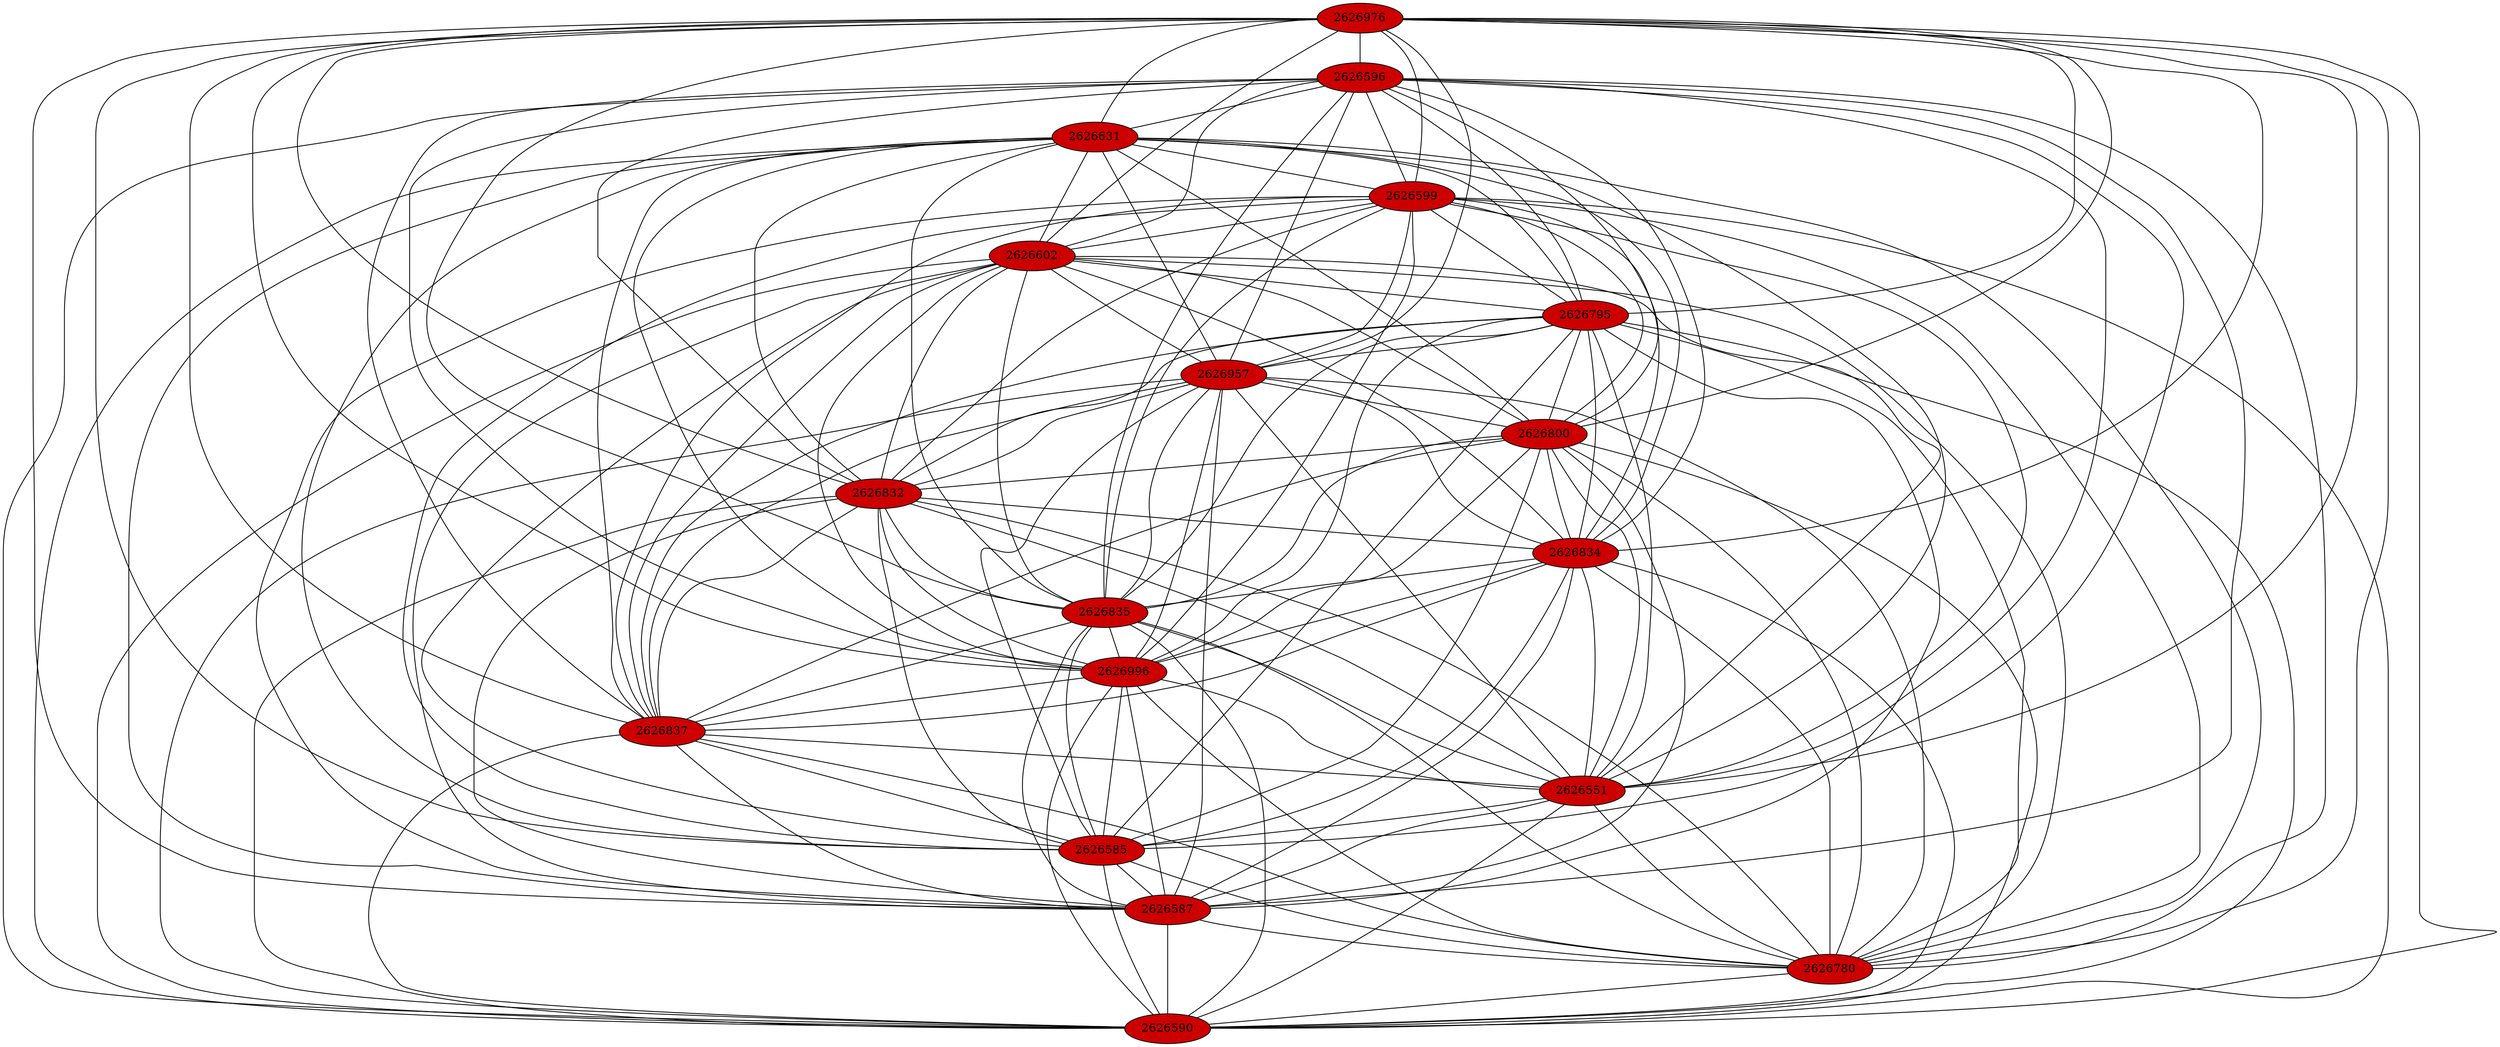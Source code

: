 graph BACTEROIDALES_cc5 {
	K = 2.0;
	2626976 [style="filled", fillcolor="#cc0000"];
	2626596 [style="filled", fillcolor="#cc0000"];
	2626631 [style="filled", fillcolor="#cc0000"];
	2626599 [style="filled", fillcolor="#cc0000"];
	2626602 [style="filled", fillcolor="#cc0000"];
	2626795 [style="filled", fillcolor="#cc0000"];
	2626957 [style="filled", fillcolor="#cc0000"];
	2626800 [style="filled", fillcolor="#cc0000"];
	2626832 [style="filled", fillcolor="#cc0000"];
	2626834 [style="filled", fillcolor="#cc0000"];
	2626835 [style="filled", fillcolor="#cc0000"];
	2626996 [style="filled", fillcolor="#cc0000"];
	2626837 [style="filled", fillcolor="#cc0000"];
	2626551 [style="filled", fillcolor="#cc0000"];
	2626585 [style="filled", fillcolor="#cc0000"];
	2626587 [style="filled", fillcolor="#cc0000"];
	2626780 [style="filled", fillcolor="#cc0000"];
	2626590 [style="filled", fillcolor="#cc0000"];
	2626976 -- 2626631;
	2626976 -- 2626780;
	2626976 -- 2626795;
	2626976 -- 2626800;
	2626976 -- 2626832;
	2626976 -- 2626834;
	2626976 -- 2626835;
	2626976 -- 2626837;
	2626976 -- 2626957;
	2626976 -- 2626996;
	2626976 -- 2626551;
	2626976 -- 2626585;
	2626976 -- 2626587;
	2626976 -- 2626590;
	2626976 -- 2626596;
	2626976 -- 2626599;
	2626976 -- 2626602;
	2626596 -- 2626551;
	2626596 -- 2626585;
	2626596 -- 2626587;
	2626596 -- 2626590;
	2626596 -- 2626599;
	2626596 -- 2626602;
	2626596 -- 2626631;
	2626596 -- 2626780;
	2626596 -- 2626795;
	2626596 -- 2626800;
	2626596 -- 2626832;
	2626596 -- 2626834;
	2626596 -- 2626835;
	2626596 -- 2626837;
	2626596 -- 2626957;
	2626596 -- 2626996;
	2626631 -- 2626780;
	2626631 -- 2626795;
	2626631 -- 2626800;
	2626631 -- 2626832;
	2626631 -- 2626834;
	2626631 -- 2626835;
	2626631 -- 2626837;
	2626631 -- 2626957;
	2626631 -- 2626996;
	2626631 -- 2626551;
	2626631 -- 2626585;
	2626631 -- 2626587;
	2626631 -- 2626590;
	2626631 -- 2626599;
	2626631 -- 2626602;
	2626599 -- 2626551;
	2626599 -- 2626585;
	2626599 -- 2626587;
	2626599 -- 2626590;
	2626599 -- 2626602;
	2626599 -- 2626780;
	2626599 -- 2626795;
	2626599 -- 2626800;
	2626599 -- 2626832;
	2626599 -- 2626834;
	2626599 -- 2626835;
	2626599 -- 2626837;
	2626599 -- 2626957;
	2626599 -- 2626996;
	2626602 -- 2626551;
	2626602 -- 2626585;
	2626602 -- 2626587;
	2626602 -- 2626590;
	2626602 -- 2626780;
	2626602 -- 2626795;
	2626602 -- 2626800;
	2626602 -- 2626832;
	2626602 -- 2626834;
	2626602 -- 2626835;
	2626602 -- 2626837;
	2626602 -- 2626957;
	2626602 -- 2626996;
	2626795 -- 2626780;
	2626795 -- 2626800;
	2626795 -- 2626832;
	2626795 -- 2626834;
	2626795 -- 2626835;
	2626795 -- 2626837;
	2626795 -- 2626957;
	2626795 -- 2626996;
	2626795 -- 2626551;
	2626795 -- 2626585;
	2626795 -- 2626587;
	2626795 -- 2626590;
	2626957 -- 2626780;
	2626957 -- 2626800;
	2626957 -- 2626832;
	2626957 -- 2626834;
	2626957 -- 2626835;
	2626957 -- 2626837;
	2626957 -- 2626996;
	2626957 -- 2626551;
	2626957 -- 2626585;
	2626957 -- 2626587;
	2626957 -- 2626590;
	2626800 -- 2626780;
	2626800 -- 2626832;
	2626800 -- 2626834;
	2626800 -- 2626835;
	2626800 -- 2626837;
	2626800 -- 2626996;
	2626800 -- 2626551;
	2626800 -- 2626585;
	2626800 -- 2626587;
	2626800 -- 2626590;
	2626832 -- 2626780;
	2626832 -- 2626834;
	2626832 -- 2626835;
	2626832 -- 2626837;
	2626832 -- 2626996;
	2626832 -- 2626551;
	2626832 -- 2626585;
	2626832 -- 2626587;
	2626832 -- 2626590;
	2626834 -- 2626780;
	2626834 -- 2626835;
	2626834 -- 2626837;
	2626834 -- 2626996;
	2626834 -- 2626551;
	2626834 -- 2626585;
	2626834 -- 2626587;
	2626834 -- 2626590;
	2626835 -- 2626780;
	2626835 -- 2626837;
	2626835 -- 2626996;
	2626835 -- 2626551;
	2626835 -- 2626585;
	2626835 -- 2626587;
	2626835 -- 2626590;
	2626996 -- 2626780;
	2626996 -- 2626837;
	2626996 -- 2626551;
	2626996 -- 2626585;
	2626996 -- 2626587;
	2626996 -- 2626590;
	2626837 -- 2626780;
	2626837 -- 2626551;
	2626837 -- 2626585;
	2626837 -- 2626587;
	2626837 -- 2626590;
	2626551 -- 2626585;
	2626551 -- 2626587;
	2626551 -- 2626590;
	2626551 -- 2626780;
	2626585 -- 2626587;
	2626585 -- 2626590;
	2626585 -- 2626780;
	2626587 -- 2626590;
	2626587 -- 2626780;
	2626780 -- 2626590;
}